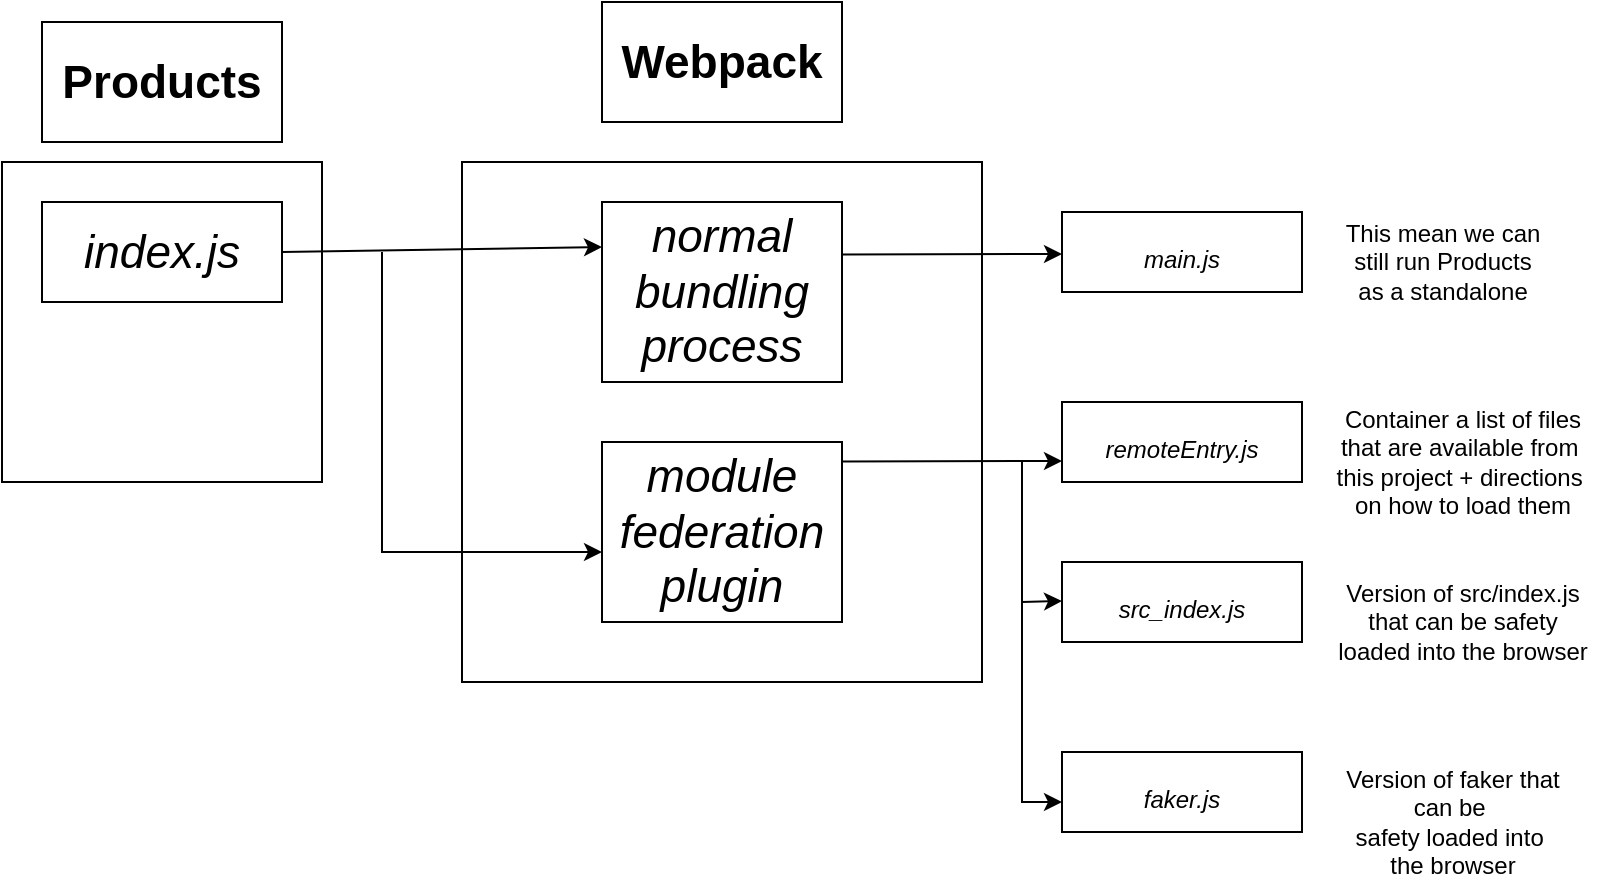 <mxfile version="20.0.4" type="device"><diagram id="WsMIbtW2CWe5garRzBMl" name="Page-1"><mxGraphModel dx="1426" dy="769" grid="1" gridSize="10" guides="1" tooltips="1" connect="1" arrows="1" fold="1" page="1" pageScale="1" pageWidth="850" pageHeight="1100" math="0" shadow="0"><root><mxCell id="0"/><mxCell id="1" parent="0"/><mxCell id="QlLCdG6J6c5XIb-lFHyt-1" value="" style="whiteSpace=wrap;html=1;aspect=fixed;" vertex="1" parent="1"><mxGeometry x="30" y="160" width="160" height="160" as="geometry"/></mxCell><mxCell id="QlLCdG6J6c5XIb-lFHyt-3" value="" style="whiteSpace=wrap;html=1;aspect=fixed;fontSize=23;" vertex="1" parent="1"><mxGeometry x="260" y="160" width="260" height="260" as="geometry"/></mxCell><mxCell id="QlLCdG6J6c5XIb-lFHyt-4" value="&lt;b&gt;Products&lt;/b&gt;" style="rounded=0;whiteSpace=wrap;html=1;fontSize=23;" vertex="1" parent="1"><mxGeometry x="50" y="90" width="120" height="60" as="geometry"/></mxCell><mxCell id="QlLCdG6J6c5XIb-lFHyt-5" value="&lt;b&gt;Webpack&lt;/b&gt;" style="rounded=0;whiteSpace=wrap;html=1;fontSize=23;" vertex="1" parent="1"><mxGeometry x="330" y="80" width="120" height="60" as="geometry"/></mxCell><mxCell id="QlLCdG6J6c5XIb-lFHyt-6" value="&lt;i&gt;index.js&lt;/i&gt;" style="rounded=0;whiteSpace=wrap;html=1;fontSize=23;" vertex="1" parent="1"><mxGeometry x="50" y="180" width="120" height="50" as="geometry"/></mxCell><mxCell id="QlLCdG6J6c5XIb-lFHyt-7" value="" style="endArrow=classic;html=1;rounded=0;fontSize=23;exitX=1;exitY=0.5;exitDx=0;exitDy=0;entryX=0;entryY=0.25;entryDx=0;entryDy=0;" edge="1" parent="1" source="QlLCdG6J6c5XIb-lFHyt-6" target="QlLCdG6J6c5XIb-lFHyt-8"><mxGeometry width="50" height="50" relative="1" as="geometry"><mxPoint x="400" y="420" as="sourcePoint"/><mxPoint x="240" y="205" as="targetPoint"/></mxGeometry></mxCell><mxCell id="QlLCdG6J6c5XIb-lFHyt-8" value="&lt;i&gt;normal bundling process&lt;/i&gt;" style="rounded=0;whiteSpace=wrap;html=1;fontSize=23;" vertex="1" parent="1"><mxGeometry x="330" y="180" width="120" height="90" as="geometry"/></mxCell><mxCell id="QlLCdG6J6c5XIb-lFHyt-9" value="&lt;i&gt;module federation plugin&lt;/i&gt;" style="rounded=0;whiteSpace=wrap;html=1;fontSize=23;" vertex="1" parent="1"><mxGeometry x="330" y="300" width="120" height="90" as="geometry"/></mxCell><mxCell id="QlLCdG6J6c5XIb-lFHyt-10" value="" style="endArrow=classic;html=1;rounded=0;fontSize=12;entryX=0;entryY=0.667;entryDx=0;entryDy=0;entryPerimeter=0;" edge="1" parent="1"><mxGeometry width="50" height="50" relative="1" as="geometry"><mxPoint x="220" y="205" as="sourcePoint"/><mxPoint x="330" y="355.03" as="targetPoint"/><Array as="points"><mxPoint x="220" y="355"/></Array></mxGeometry></mxCell><mxCell id="QlLCdG6J6c5XIb-lFHyt-11" value="&lt;i&gt;&lt;font style=&quot;font-size: 12px;&quot;&gt;main.js&lt;/font&gt;&lt;br&gt;&lt;/i&gt;" style="rounded=0;whiteSpace=wrap;html=1;fontSize=23;" vertex="1" parent="1"><mxGeometry x="560" y="185" width="120" height="40" as="geometry"/></mxCell><mxCell id="QlLCdG6J6c5XIb-lFHyt-12" value="&lt;i&gt;&lt;span style=&quot;font-size: 12px;&quot;&gt;remoteEntry.js&lt;/span&gt;&lt;br&gt;&lt;/i&gt;" style="rounded=0;whiteSpace=wrap;html=1;fontSize=23;" vertex="1" parent="1"><mxGeometry x="560" y="280" width="120" height="40" as="geometry"/></mxCell><mxCell id="QlLCdG6J6c5XIb-lFHyt-13" value="&lt;i&gt;&lt;font style=&quot;font-size: 12px;&quot;&gt;src_index.js&lt;/font&gt;&lt;br&gt;&lt;/i&gt;" style="rounded=0;whiteSpace=wrap;html=1;fontSize=23;" vertex="1" parent="1"><mxGeometry x="560" y="360" width="120" height="40" as="geometry"/></mxCell><mxCell id="QlLCdG6J6c5XIb-lFHyt-14" value="&lt;i&gt;&lt;font style=&quot;font-size: 12px;&quot;&gt;faker.js&lt;/font&gt;&lt;br&gt;&lt;/i&gt;" style="rounded=0;whiteSpace=wrap;html=1;fontSize=23;" vertex="1" parent="1"><mxGeometry x="560" y="455" width="120" height="40" as="geometry"/></mxCell><mxCell id="QlLCdG6J6c5XIb-lFHyt-15" value="" style="endArrow=classic;html=1;rounded=0;fontSize=23;exitX=1;exitY=0.5;exitDx=0;exitDy=0;" edge="1" parent="1"><mxGeometry width="50" height="50" relative="1" as="geometry"><mxPoint x="450" y="206.25" as="sourcePoint"/><mxPoint x="560" y="206" as="targetPoint"/></mxGeometry></mxCell><mxCell id="QlLCdG6J6c5XIb-lFHyt-16" value="This mean we can &lt;br&gt;still run Products &lt;br&gt;as a standalone" style="text;html=1;align=center;verticalAlign=middle;resizable=0;points=[];autosize=1;strokeColor=none;fillColor=none;fontSize=12;" vertex="1" parent="1"><mxGeometry x="690" y="180" width="120" height="60" as="geometry"/></mxCell><mxCell id="QlLCdG6J6c5XIb-lFHyt-17" value="Container a list of files&lt;br&gt;that are available from&amp;nbsp;&lt;br&gt;this project + directions&amp;nbsp;&lt;br&gt;on how to load them" style="text;html=1;align=center;verticalAlign=middle;resizable=0;points=[];autosize=1;strokeColor=none;fillColor=none;fontSize=12;" vertex="1" parent="1"><mxGeometry x="685" y="275" width="150" height="70" as="geometry"/></mxCell><mxCell id="QlLCdG6J6c5XIb-lFHyt-18" value="Version of faker that&lt;br&gt;can be&amp;nbsp;&lt;br&gt;safety loaded into&amp;nbsp;&lt;br&gt;the browser" style="text;html=1;align=center;verticalAlign=middle;resizable=0;points=[];autosize=1;strokeColor=none;fillColor=none;fontSize=12;" vertex="1" parent="1"><mxGeometry x="690" y="455" width="130" height="70" as="geometry"/></mxCell><mxCell id="QlLCdG6J6c5XIb-lFHyt-19" value="Version of src/index.js&lt;br&gt;that can be safety&lt;br&gt;loaded into the browser" style="text;html=1;align=center;verticalAlign=middle;resizable=0;points=[];autosize=1;strokeColor=none;fillColor=none;fontSize=12;" vertex="1" parent="1"><mxGeometry x="685" y="360" width="150" height="60" as="geometry"/></mxCell><mxCell id="QlLCdG6J6c5XIb-lFHyt-20" value="" style="endArrow=classic;html=1;rounded=0;fontSize=12;entryX=0;entryY=0.667;entryDx=0;entryDy=0;entryPerimeter=0;" edge="1" parent="1"><mxGeometry width="50" height="50" relative="1" as="geometry"><mxPoint x="540" y="310" as="sourcePoint"/><mxPoint x="560" y="480.03" as="targetPoint"/><Array as="points"><mxPoint x="540" y="400"/><mxPoint x="540" y="480"/></Array></mxGeometry></mxCell><mxCell id="QlLCdG6J6c5XIb-lFHyt-21" value="" style="endArrow=classic;html=1;rounded=0;fontSize=23;exitX=1;exitY=0.5;exitDx=0;exitDy=0;" edge="1" parent="1"><mxGeometry width="50" height="50" relative="1" as="geometry"><mxPoint x="450" y="309.75" as="sourcePoint"/><mxPoint x="560" y="309.5" as="targetPoint"/></mxGeometry></mxCell><mxCell id="QlLCdG6J6c5XIb-lFHyt-22" value="" style="endArrow=classic;html=1;rounded=0;fontSize=23;" edge="1" parent="1"><mxGeometry width="50" height="50" relative="1" as="geometry"><mxPoint x="540" y="380" as="sourcePoint"/><mxPoint x="560" y="379.5" as="targetPoint"/></mxGeometry></mxCell></root></mxGraphModel></diagram></mxfile>